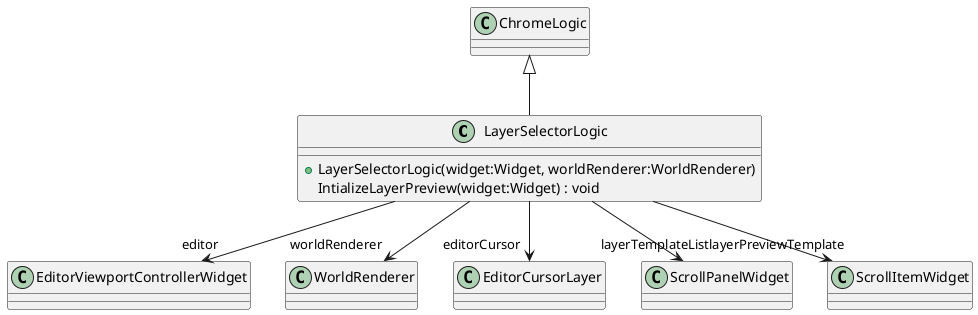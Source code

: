 @startuml
class LayerSelectorLogic {
    + LayerSelectorLogic(widget:Widget, worldRenderer:WorldRenderer)
    IntializeLayerPreview(widget:Widget) : void
}
ChromeLogic <|-- LayerSelectorLogic
LayerSelectorLogic --> "editor" EditorViewportControllerWidget
LayerSelectorLogic --> "worldRenderer" WorldRenderer
LayerSelectorLogic --> "editorCursor" EditorCursorLayer
LayerSelectorLogic --> "layerTemplateList" ScrollPanelWidget
LayerSelectorLogic --> "layerPreviewTemplate" ScrollItemWidget
@enduml
